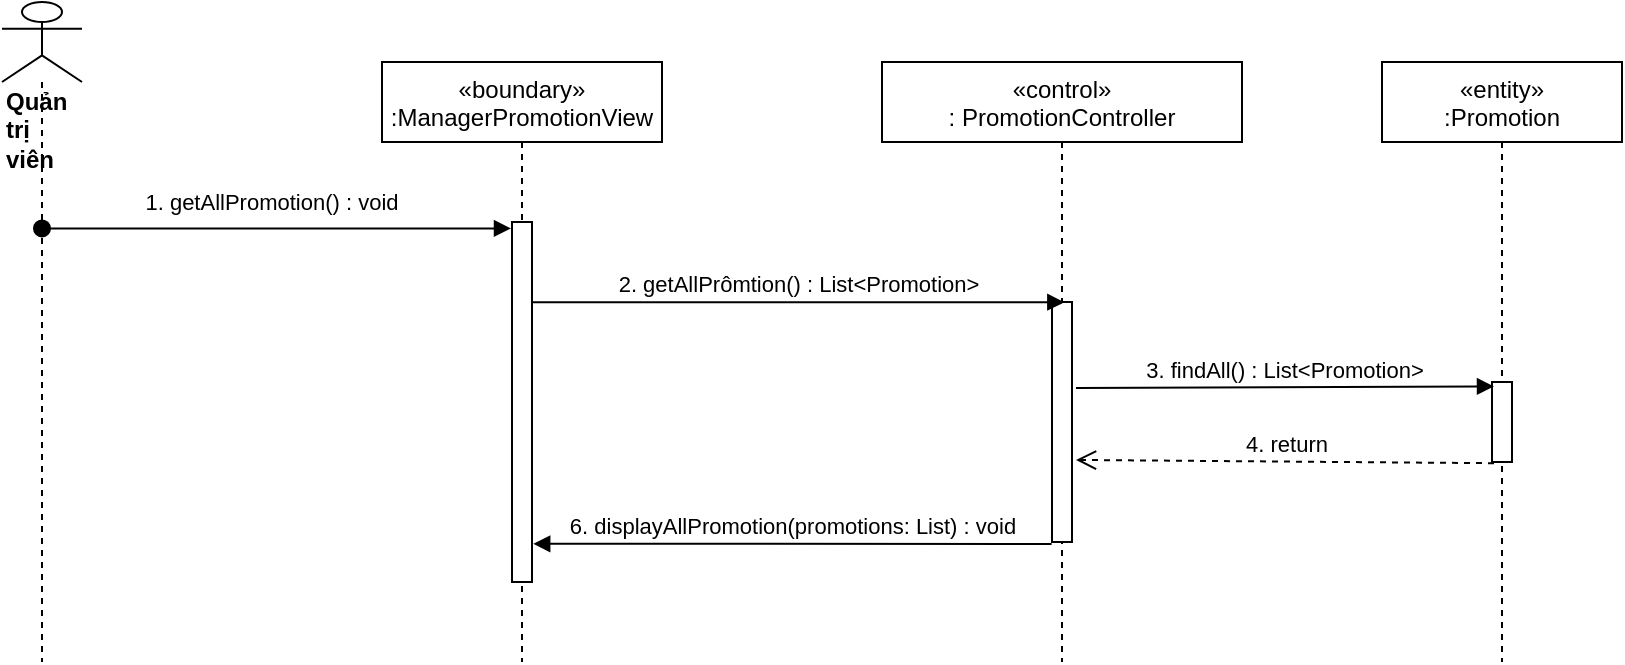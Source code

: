 <mxfile version="14.8.2" type="device"><diagram id="kgpKYQtTHZ0yAKxKKP6v" name="Page-1"><mxGraphModel dx="1038" dy="521" grid="1" gridSize="10" guides="1" tooltips="1" connect="1" arrows="1" fold="1" page="1" pageScale="1" pageWidth="850" pageHeight="1100" math="0" shadow="0"><root><mxCell id="0"/><mxCell id="1" parent="0"/><mxCell id="czfunf_bGXok-dP5vecu-1" value="«boundary»&#10;:ManagerPromotionView" style="shape=umlLifeline;perimeter=lifelinePerimeter;container=1;collapsible=0;recursiveResize=0;rounded=0;shadow=0;strokeWidth=1;" parent="1" vertex="1"><mxGeometry x="260" y="80" width="140" height="300" as="geometry"/></mxCell><mxCell id="czfunf_bGXok-dP5vecu-2" value="" style="points=[];perimeter=orthogonalPerimeter;rounded=0;shadow=0;strokeWidth=1;" parent="czfunf_bGXok-dP5vecu-1" vertex="1"><mxGeometry x="65" y="80" width="10" height="180" as="geometry"/></mxCell><mxCell id="czfunf_bGXok-dP5vecu-4" value="«control»&#10;: PromotionController" style="shape=umlLifeline;perimeter=lifelinePerimeter;container=1;collapsible=0;recursiveResize=0;rounded=0;shadow=0;strokeWidth=1;" parent="1" vertex="1"><mxGeometry x="510" y="80" width="180" height="300" as="geometry"/></mxCell><mxCell id="czfunf_bGXok-dP5vecu-5" value="" style="points=[];perimeter=orthogonalPerimeter;rounded=0;shadow=0;strokeWidth=1;" parent="czfunf_bGXok-dP5vecu-4" vertex="1"><mxGeometry x="85" y="120" width="10" height="120" as="geometry"/></mxCell><mxCell id="czfunf_bGXok-dP5vecu-6" value="&lt;div&gt;&lt;b&gt;Quản trị viên&lt;/b&gt;&lt;/div&gt;" style="shape=umlLifeline;participant=umlActor;perimeter=lifelinePerimeter;whiteSpace=wrap;html=1;container=1;collapsible=0;recursiveResize=0;verticalAlign=top;spacingTop=36;outlineConnect=0;align=left;size=40;" parent="1" vertex="1"><mxGeometry x="70" y="50" width="40" height="330" as="geometry"/></mxCell><mxCell id="czfunf_bGXok-dP5vecu-7" value="1. getAllPromotion() : void" style="verticalAlign=bottom;startArrow=oval;endArrow=block;startSize=8;shadow=0;strokeWidth=1;entryX=-0.05;entryY=0.018;entryDx=0;entryDy=0;entryPerimeter=0;" parent="1" source="czfunf_bGXok-dP5vecu-6" target="czfunf_bGXok-dP5vecu-2" edge="1"><mxGeometry x="-0.019" y="4" relative="1" as="geometry"><mxPoint x="100" y="170" as="sourcePoint"/><mxPoint as="offset"/></mxGeometry></mxCell><mxCell id="czfunf_bGXok-dP5vecu-10" value="2. getAllPrômtion() : List&amp;lt;Promotion&amp;gt;" style="html=1;verticalAlign=bottom;endArrow=block;entryX=0.617;entryY=0.001;entryDx=0;entryDy=0;entryPerimeter=0;" parent="1" source="czfunf_bGXok-dP5vecu-2" target="czfunf_bGXok-dP5vecu-5" edge="1"><mxGeometry width="80" relative="1" as="geometry"><mxPoint x="320" y="248" as="sourcePoint"/><mxPoint x="500" y="210" as="targetPoint"/></mxGeometry></mxCell><mxCell id="czfunf_bGXok-dP5vecu-15" value="«entity»&#10;:Promotion" style="shape=umlLifeline;perimeter=lifelinePerimeter;container=1;collapsible=0;recursiveResize=0;rounded=0;shadow=0;strokeWidth=1;" parent="1" vertex="1"><mxGeometry x="760" y="80" width="120" height="300" as="geometry"/></mxCell><mxCell id="czfunf_bGXok-dP5vecu-16" value="" style="points=[];perimeter=orthogonalPerimeter;rounded=0;shadow=0;strokeWidth=1;" parent="czfunf_bGXok-dP5vecu-15" vertex="1"><mxGeometry x="55" y="160" width="10" height="40" as="geometry"/></mxCell><mxCell id="czfunf_bGXok-dP5vecu-17" value="3. findAll() : List&amp;lt;Promotion&amp;gt;" style="html=1;verticalAlign=bottom;endArrow=block;entryX=0.1;entryY=0.055;entryDx=0;entryDy=0;entryPerimeter=0;exitX=1.2;exitY=0.358;exitDx=0;exitDy=0;exitPerimeter=0;" parent="1" source="czfunf_bGXok-dP5vecu-5" target="czfunf_bGXok-dP5vecu-16" edge="1"><mxGeometry width="80" relative="1" as="geometry"><mxPoint x="560" y="242" as="sourcePoint"/><mxPoint x="1010" y="239" as="targetPoint"/></mxGeometry></mxCell><mxCell id="czfunf_bGXok-dP5vecu-18" value="4. return" style="html=1;verticalAlign=bottom;endArrow=open;dashed=1;endSize=8;exitX=0.1;exitY=1.015;exitDx=0;exitDy=0;exitPerimeter=0;entryX=1.2;entryY=0.658;entryDx=0;entryDy=0;entryPerimeter=0;" parent="1" source="czfunf_bGXok-dP5vecu-16" target="czfunf_bGXok-dP5vecu-5" edge="1"><mxGeometry relative="1" as="geometry"><mxPoint x="790" y="300" as="sourcePoint"/><mxPoint x="550" y="281" as="targetPoint"/></mxGeometry></mxCell><mxCell id="ttKT8CN8BlS3S_QOfpJJ-1" value="6. displayAllPromotion(promotions: List) : void" style="html=1;verticalAlign=bottom;endArrow=block;exitX=-0.02;exitY=1.008;exitDx=0;exitDy=0;exitPerimeter=0;entryX=1.06;entryY=0.894;entryDx=0;entryDy=0;entryPerimeter=0;" parent="1" source="czfunf_bGXok-dP5vecu-5" target="czfunf_bGXok-dP5vecu-2" edge="1"><mxGeometry width="80" relative="1" as="geometry"><mxPoint x="380" y="270" as="sourcePoint"/><mxPoint x="340" y="317" as="targetPoint"/></mxGeometry></mxCell></root></mxGraphModel></diagram></mxfile>